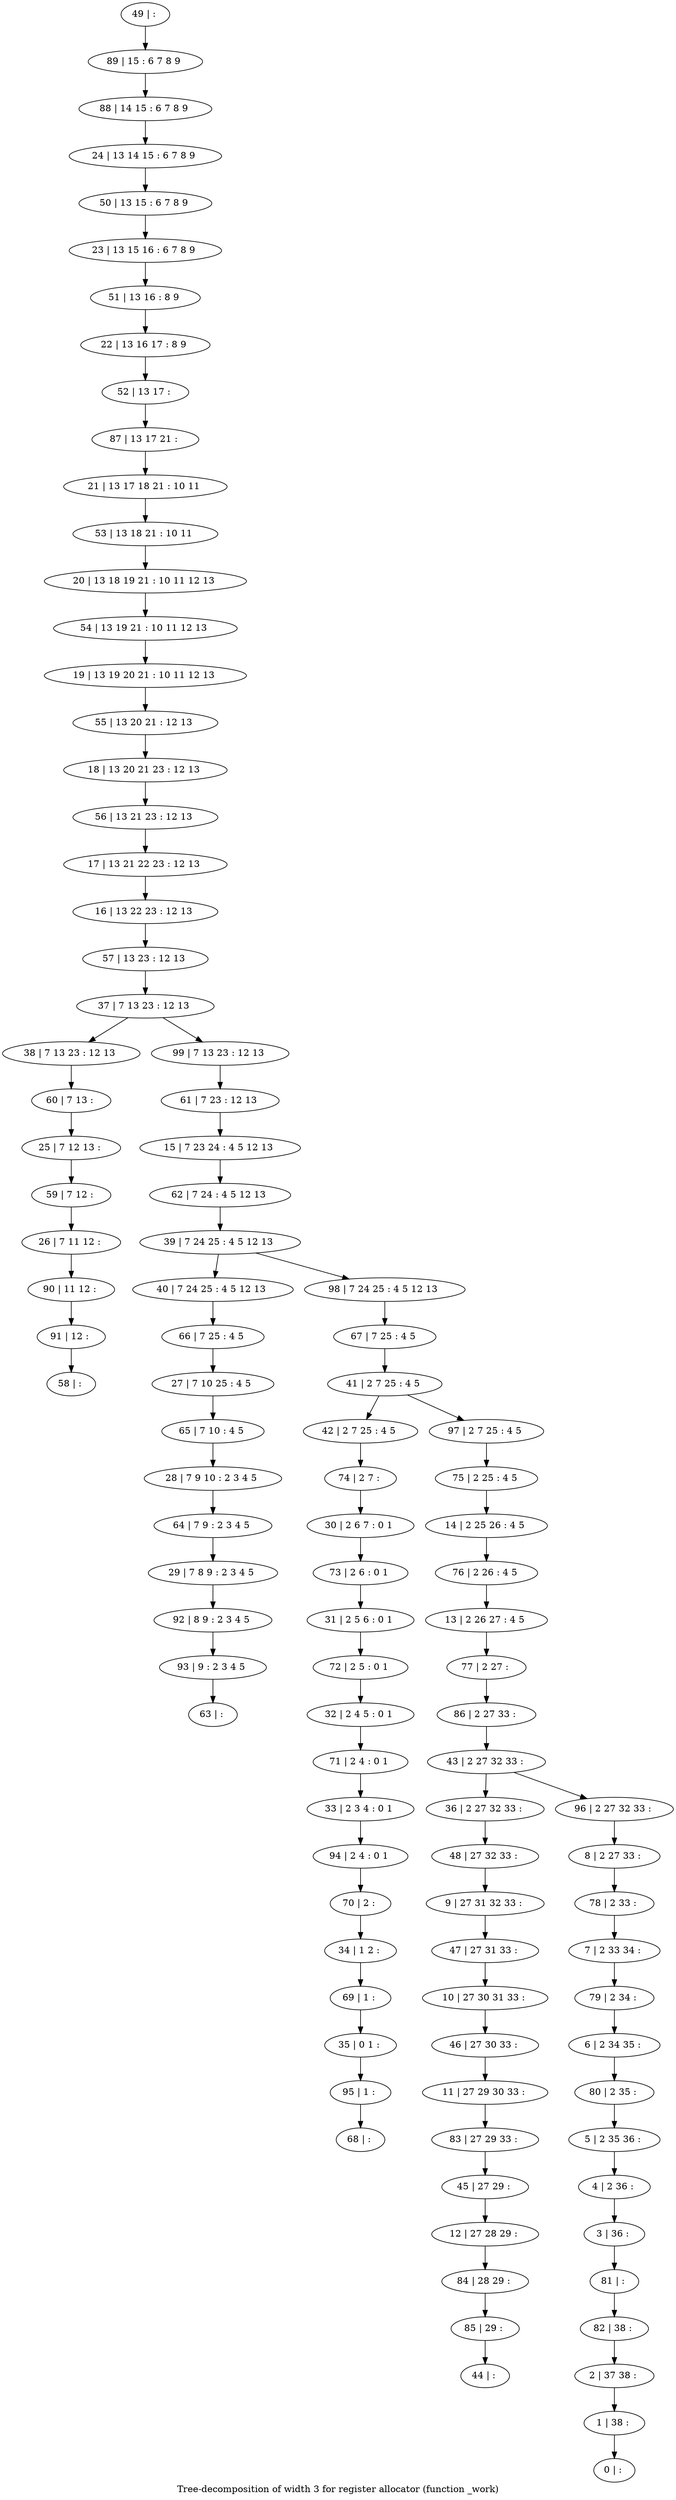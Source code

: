 digraph G {
graph [label="Tree-decomposition of width 3 for register allocator (function _work)"]
0[label="0 | : "];
1[label="1 | 38 : "];
2[label="2 | 37 38 : "];
3[label="3 | 36 : "];
4[label="4 | 2 36 : "];
5[label="5 | 2 35 36 : "];
6[label="6 | 2 34 35 : "];
7[label="7 | 2 33 34 : "];
8[label="8 | 2 27 33 : "];
9[label="9 | 27 31 32 33 : "];
10[label="10 | 27 30 31 33 : "];
11[label="11 | 27 29 30 33 : "];
12[label="12 | 27 28 29 : "];
13[label="13 | 2 26 27 : 4 5 "];
14[label="14 | 2 25 26 : 4 5 "];
15[label="15 | 7 23 24 : 4 5 12 13 "];
16[label="16 | 13 22 23 : 12 13 "];
17[label="17 | 13 21 22 23 : 12 13 "];
18[label="18 | 13 20 21 23 : 12 13 "];
19[label="19 | 13 19 20 21 : 10 11 12 13 "];
20[label="20 | 13 18 19 21 : 10 11 12 13 "];
21[label="21 | 13 17 18 21 : 10 11 "];
22[label="22 | 13 16 17 : 8 9 "];
23[label="23 | 13 15 16 : 6 7 8 9 "];
24[label="24 | 13 14 15 : 6 7 8 9 "];
25[label="25 | 7 12 13 : "];
26[label="26 | 7 11 12 : "];
27[label="27 | 7 10 25 : 4 5 "];
28[label="28 | 7 9 10 : 2 3 4 5 "];
29[label="29 | 7 8 9 : 2 3 4 5 "];
30[label="30 | 2 6 7 : 0 1 "];
31[label="31 | 2 5 6 : 0 1 "];
32[label="32 | 2 4 5 : 0 1 "];
33[label="33 | 2 3 4 : 0 1 "];
34[label="34 | 1 2 : "];
35[label="35 | 0 1 : "];
36[label="36 | 2 27 32 33 : "];
37[label="37 | 7 13 23 : 12 13 "];
38[label="38 | 7 13 23 : 12 13 "];
39[label="39 | 7 24 25 : 4 5 12 13 "];
40[label="40 | 7 24 25 : 4 5 12 13 "];
41[label="41 | 2 7 25 : 4 5 "];
42[label="42 | 2 7 25 : 4 5 "];
43[label="43 | 2 27 32 33 : "];
44[label="44 | : "];
45[label="45 | 27 29 : "];
46[label="46 | 27 30 33 : "];
47[label="47 | 27 31 33 : "];
48[label="48 | 27 32 33 : "];
49[label="49 | : "];
50[label="50 | 13 15 : 6 7 8 9 "];
51[label="51 | 13 16 : 8 9 "];
52[label="52 | 13 17 : "];
53[label="53 | 13 18 21 : 10 11 "];
54[label="54 | 13 19 21 : 10 11 12 13 "];
55[label="55 | 13 20 21 : 12 13 "];
56[label="56 | 13 21 23 : 12 13 "];
57[label="57 | 13 23 : 12 13 "];
58[label="58 | : "];
59[label="59 | 7 12 : "];
60[label="60 | 7 13 : "];
61[label="61 | 7 23 : 12 13 "];
62[label="62 | 7 24 : 4 5 12 13 "];
63[label="63 | : "];
64[label="64 | 7 9 : 2 3 4 5 "];
65[label="65 | 7 10 : 4 5 "];
66[label="66 | 7 25 : 4 5 "];
67[label="67 | 7 25 : 4 5 "];
68[label="68 | : "];
69[label="69 | 1 : "];
70[label="70 | 2 : "];
71[label="71 | 2 4 : 0 1 "];
72[label="72 | 2 5 : 0 1 "];
73[label="73 | 2 6 : 0 1 "];
74[label="74 | 2 7 : "];
75[label="75 | 2 25 : 4 5 "];
76[label="76 | 2 26 : 4 5 "];
77[label="77 | 2 27 : "];
78[label="78 | 2 33 : "];
79[label="79 | 2 34 : "];
80[label="80 | 2 35 : "];
81[label="81 | : "];
82[label="82 | 38 : "];
83[label="83 | 27 29 33 : "];
84[label="84 | 28 29 : "];
85[label="85 | 29 : "];
86[label="86 | 2 27 33 : "];
87[label="87 | 13 17 21 : "];
88[label="88 | 14 15 : 6 7 8 9 "];
89[label="89 | 15 : 6 7 8 9 "];
90[label="90 | 11 12 : "];
91[label="91 | 12 : "];
92[label="92 | 8 9 : 2 3 4 5 "];
93[label="93 | 9 : 2 3 4 5 "];
94[label="94 | 2 4 : 0 1 "];
95[label="95 | 1 : "];
96[label="96 | 2 27 32 33 : "];
97[label="97 | 2 7 25 : 4 5 "];
98[label="98 | 7 24 25 : 4 5 12 13 "];
99[label="99 | 7 13 23 : 12 13 "];
45->12 ;
46->11 ;
10->46 ;
47->10 ;
9->47 ;
48->9 ;
36->48 ;
59->26 ;
25->59 ;
60->25 ;
38->60 ;
64->29 ;
28->64 ;
65->28 ;
27->65 ;
66->27 ;
40->66 ;
69->35 ;
34->69 ;
70->34 ;
71->33 ;
32->71 ;
72->32 ;
31->72 ;
73->31 ;
30->73 ;
74->30 ;
42->74 ;
83->45 ;
11->83 ;
12->84 ;
85->44 ;
84->85 ;
26->90 ;
91->58 ;
90->91 ;
29->92 ;
93->63 ;
92->93 ;
94->70 ;
33->94 ;
95->68 ;
35->95 ;
49->89 ;
89->88 ;
88->24 ;
24->50 ;
50->23 ;
23->51 ;
51->22 ;
22->52 ;
52->87 ;
87->21 ;
21->53 ;
53->20 ;
20->54 ;
54->19 ;
19->55 ;
55->18 ;
18->56 ;
56->17 ;
17->16 ;
16->57 ;
57->37 ;
61->15 ;
15->62 ;
62->39 ;
67->41 ;
75->14 ;
14->76 ;
76->13 ;
13->77 ;
77->86 ;
86->43 ;
8->78 ;
78->7 ;
7->79 ;
79->6 ;
6->80 ;
80->5 ;
5->4 ;
4->3 ;
3->81 ;
81->82 ;
82->2 ;
2->1 ;
1->0 ;
96->8 ;
97->75 ;
98->67 ;
99->61 ;
43->36 ;
43->96 ;
41->42 ;
41->97 ;
39->40 ;
39->98 ;
37->38 ;
37->99 ;
}

